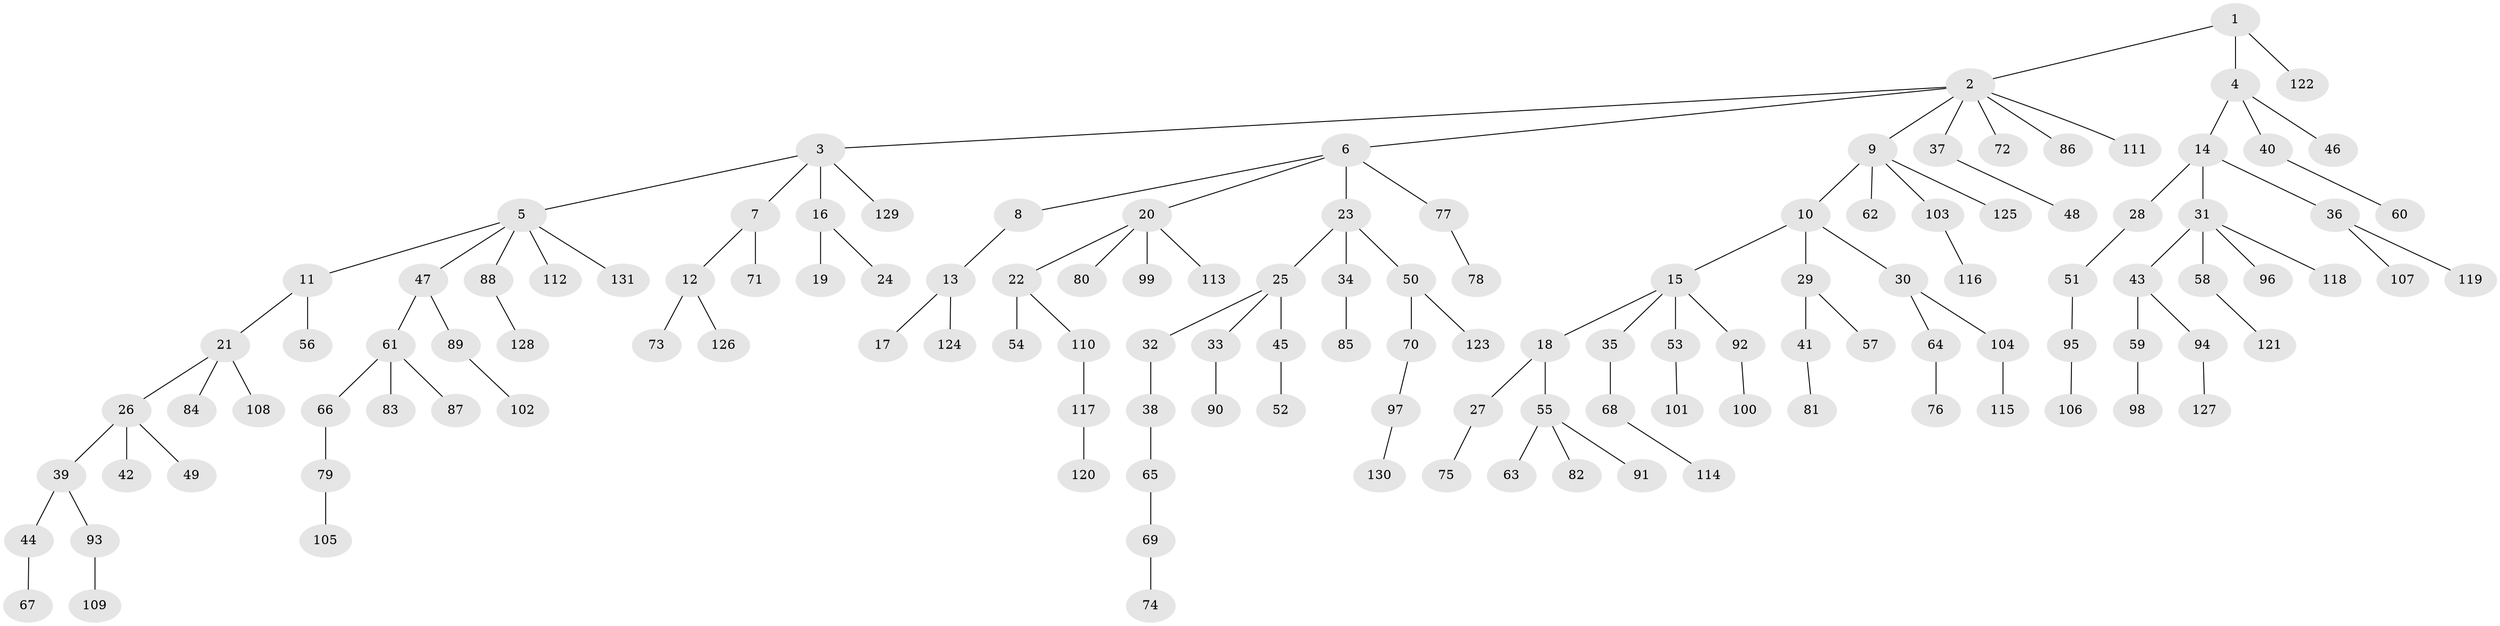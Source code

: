 // Generated by graph-tools (version 1.1) at 2025/15/03/09/25 04:15:22]
// undirected, 131 vertices, 130 edges
graph export_dot {
graph [start="1"]
  node [color=gray90,style=filled];
  1;
  2;
  3;
  4;
  5;
  6;
  7;
  8;
  9;
  10;
  11;
  12;
  13;
  14;
  15;
  16;
  17;
  18;
  19;
  20;
  21;
  22;
  23;
  24;
  25;
  26;
  27;
  28;
  29;
  30;
  31;
  32;
  33;
  34;
  35;
  36;
  37;
  38;
  39;
  40;
  41;
  42;
  43;
  44;
  45;
  46;
  47;
  48;
  49;
  50;
  51;
  52;
  53;
  54;
  55;
  56;
  57;
  58;
  59;
  60;
  61;
  62;
  63;
  64;
  65;
  66;
  67;
  68;
  69;
  70;
  71;
  72;
  73;
  74;
  75;
  76;
  77;
  78;
  79;
  80;
  81;
  82;
  83;
  84;
  85;
  86;
  87;
  88;
  89;
  90;
  91;
  92;
  93;
  94;
  95;
  96;
  97;
  98;
  99;
  100;
  101;
  102;
  103;
  104;
  105;
  106;
  107;
  108;
  109;
  110;
  111;
  112;
  113;
  114;
  115;
  116;
  117;
  118;
  119;
  120;
  121;
  122;
  123;
  124;
  125;
  126;
  127;
  128;
  129;
  130;
  131;
  1 -- 2;
  1 -- 4;
  1 -- 122;
  2 -- 3;
  2 -- 6;
  2 -- 9;
  2 -- 37;
  2 -- 72;
  2 -- 86;
  2 -- 111;
  3 -- 5;
  3 -- 7;
  3 -- 16;
  3 -- 129;
  4 -- 14;
  4 -- 40;
  4 -- 46;
  5 -- 11;
  5 -- 47;
  5 -- 88;
  5 -- 112;
  5 -- 131;
  6 -- 8;
  6 -- 20;
  6 -- 23;
  6 -- 77;
  7 -- 12;
  7 -- 71;
  8 -- 13;
  9 -- 10;
  9 -- 62;
  9 -- 103;
  9 -- 125;
  10 -- 15;
  10 -- 29;
  10 -- 30;
  11 -- 21;
  11 -- 56;
  12 -- 73;
  12 -- 126;
  13 -- 17;
  13 -- 124;
  14 -- 28;
  14 -- 31;
  14 -- 36;
  15 -- 18;
  15 -- 35;
  15 -- 53;
  15 -- 92;
  16 -- 19;
  16 -- 24;
  18 -- 27;
  18 -- 55;
  20 -- 22;
  20 -- 80;
  20 -- 99;
  20 -- 113;
  21 -- 26;
  21 -- 84;
  21 -- 108;
  22 -- 54;
  22 -- 110;
  23 -- 25;
  23 -- 34;
  23 -- 50;
  25 -- 32;
  25 -- 33;
  25 -- 45;
  26 -- 39;
  26 -- 42;
  26 -- 49;
  27 -- 75;
  28 -- 51;
  29 -- 41;
  29 -- 57;
  30 -- 64;
  30 -- 104;
  31 -- 43;
  31 -- 58;
  31 -- 96;
  31 -- 118;
  32 -- 38;
  33 -- 90;
  34 -- 85;
  35 -- 68;
  36 -- 107;
  36 -- 119;
  37 -- 48;
  38 -- 65;
  39 -- 44;
  39 -- 93;
  40 -- 60;
  41 -- 81;
  43 -- 59;
  43 -- 94;
  44 -- 67;
  45 -- 52;
  47 -- 61;
  47 -- 89;
  50 -- 70;
  50 -- 123;
  51 -- 95;
  53 -- 101;
  55 -- 63;
  55 -- 82;
  55 -- 91;
  58 -- 121;
  59 -- 98;
  61 -- 66;
  61 -- 83;
  61 -- 87;
  64 -- 76;
  65 -- 69;
  66 -- 79;
  68 -- 114;
  69 -- 74;
  70 -- 97;
  77 -- 78;
  79 -- 105;
  88 -- 128;
  89 -- 102;
  92 -- 100;
  93 -- 109;
  94 -- 127;
  95 -- 106;
  97 -- 130;
  103 -- 116;
  104 -- 115;
  110 -- 117;
  117 -- 120;
}
